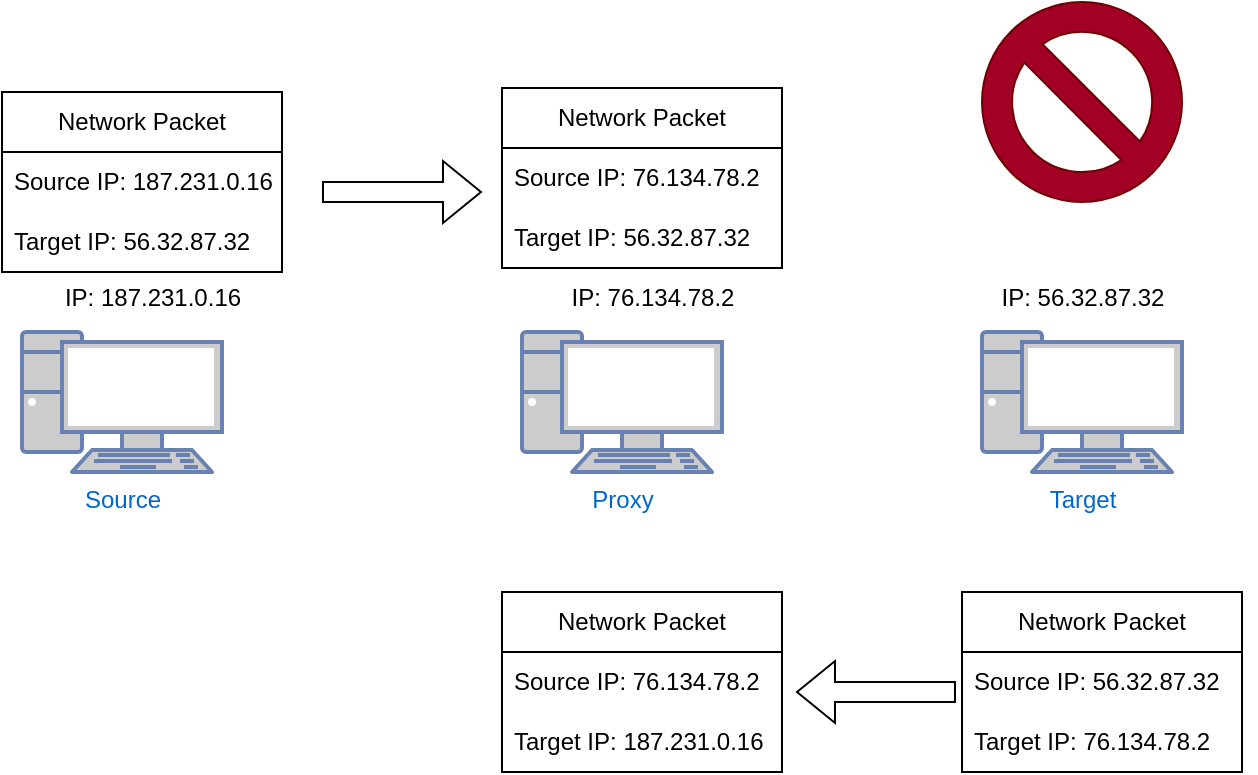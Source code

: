 <mxfile version="21.3.8" type="github">
  <diagram name="Page-1" id="xNQrs4AN0A6pdfSjdqxx">
    <mxGraphModel dx="954" dy="647" grid="1" gridSize="10" guides="1" tooltips="1" connect="1" arrows="1" fold="1" page="1" pageScale="1" pageWidth="827" pageHeight="1169" math="0" shadow="0">
      <root>
        <mxCell id="0" />
        <mxCell id="1" parent="0" />
        <mxCell id="vSCK53LNAAO1AoW5bPbM-1" value="Source" style="fontColor=#0066CC;verticalAlign=top;verticalLabelPosition=bottom;labelPosition=center;align=center;html=1;outlineConnect=0;fillColor=#CCCCCC;strokeColor=#6881B3;gradientColor=none;gradientDirection=north;strokeWidth=2;shape=mxgraph.networks.pc;" vertex="1" parent="1">
          <mxGeometry x="80" y="650" width="100" height="70" as="geometry" />
        </mxCell>
        <mxCell id="vSCK53LNAAO1AoW5bPbM-2" value="Proxy" style="fontColor=#0066CC;verticalAlign=top;verticalLabelPosition=bottom;labelPosition=center;align=center;html=1;outlineConnect=0;fillColor=#CCCCCC;strokeColor=#6881B3;gradientColor=none;gradientDirection=north;strokeWidth=2;shape=mxgraph.networks.pc;" vertex="1" parent="1">
          <mxGeometry x="330" y="650" width="100" height="70" as="geometry" />
        </mxCell>
        <mxCell id="vSCK53LNAAO1AoW5bPbM-3" value="Target" style="fontColor=#0066CC;verticalAlign=top;verticalLabelPosition=bottom;labelPosition=center;align=center;html=1;outlineConnect=0;fillColor=#CCCCCC;strokeColor=#6881B3;gradientColor=none;gradientDirection=north;strokeWidth=2;shape=mxgraph.networks.pc;" vertex="1" parent="1">
          <mxGeometry x="560" y="650" width="100" height="70" as="geometry" />
        </mxCell>
        <mxCell id="vSCK53LNAAO1AoW5bPbM-6" value="IP: 187.231.0.16" style="text;html=1;align=center;verticalAlign=middle;resizable=0;points=[];autosize=1;strokeColor=none;fillColor=none;" vertex="1" parent="1">
          <mxGeometry x="90" y="618" width="110" height="30" as="geometry" />
        </mxCell>
        <mxCell id="vSCK53LNAAO1AoW5bPbM-7" value="IP: 76.134.78.2" style="text;html=1;align=center;verticalAlign=middle;resizable=0;points=[];autosize=1;strokeColor=none;fillColor=none;" vertex="1" parent="1">
          <mxGeometry x="345" y="618" width="100" height="30" as="geometry" />
        </mxCell>
        <mxCell id="vSCK53LNAAO1AoW5bPbM-8" value="IP: 56.32.87.32" style="text;html=1;align=center;verticalAlign=middle;resizable=0;points=[];autosize=1;strokeColor=none;fillColor=none;" vertex="1" parent="1">
          <mxGeometry x="560" y="618" width="100" height="30" as="geometry" />
        </mxCell>
        <mxCell id="vSCK53LNAAO1AoW5bPbM-9" value="Network Packet" style="swimlane;fontStyle=0;childLayout=stackLayout;horizontal=1;startSize=30;horizontalStack=0;resizeParent=1;resizeParentMax=0;resizeLast=0;collapsible=1;marginBottom=0;whiteSpace=wrap;html=1;" vertex="1" parent="1">
          <mxGeometry x="70" y="530" width="140" height="90" as="geometry" />
        </mxCell>
        <mxCell id="vSCK53LNAAO1AoW5bPbM-10" value="Source IP: 187.231.0.16" style="text;strokeColor=none;fillColor=none;align=left;verticalAlign=middle;spacingLeft=4;spacingRight=4;overflow=hidden;points=[[0,0.5],[1,0.5]];portConstraint=eastwest;rotatable=0;whiteSpace=wrap;html=1;" vertex="1" parent="vSCK53LNAAO1AoW5bPbM-9">
          <mxGeometry y="30" width="140" height="30" as="geometry" />
        </mxCell>
        <mxCell id="vSCK53LNAAO1AoW5bPbM-11" value="Target IP: 56.32.87.32" style="text;strokeColor=none;fillColor=none;align=left;verticalAlign=middle;spacingLeft=4;spacingRight=4;overflow=hidden;points=[[0,0.5],[1,0.5]];portConstraint=eastwest;rotatable=0;whiteSpace=wrap;html=1;" vertex="1" parent="vSCK53LNAAO1AoW5bPbM-9">
          <mxGeometry y="60" width="140" height="30" as="geometry" />
        </mxCell>
        <mxCell id="vSCK53LNAAO1AoW5bPbM-13" value="Network Packet" style="swimlane;fontStyle=0;childLayout=stackLayout;horizontal=1;startSize=30;horizontalStack=0;resizeParent=1;resizeParentMax=0;resizeLast=0;collapsible=1;marginBottom=0;whiteSpace=wrap;html=1;" vertex="1" parent="1">
          <mxGeometry x="320" y="528" width="140" height="90" as="geometry" />
        </mxCell>
        <mxCell id="vSCK53LNAAO1AoW5bPbM-14" value="Source&amp;nbsp;IP: 76.134.78.2" style="text;strokeColor=none;fillColor=none;align=left;verticalAlign=middle;spacingLeft=4;spacingRight=4;overflow=hidden;points=[[0,0.5],[1,0.5]];portConstraint=eastwest;rotatable=0;whiteSpace=wrap;html=1;" vertex="1" parent="vSCK53LNAAO1AoW5bPbM-13">
          <mxGeometry y="30" width="140" height="30" as="geometry" />
        </mxCell>
        <mxCell id="vSCK53LNAAO1AoW5bPbM-15" value="Target IP: 56.32.87.32" style="text;strokeColor=none;fillColor=none;align=left;verticalAlign=middle;spacingLeft=4;spacingRight=4;overflow=hidden;points=[[0,0.5],[1,0.5]];portConstraint=eastwest;rotatable=0;whiteSpace=wrap;html=1;" vertex="1" parent="vSCK53LNAAO1AoW5bPbM-13">
          <mxGeometry y="60" width="140" height="30" as="geometry" />
        </mxCell>
        <mxCell id="vSCK53LNAAO1AoW5bPbM-19" value="Network Packet" style="swimlane;fontStyle=0;childLayout=stackLayout;horizontal=1;startSize=30;horizontalStack=0;resizeParent=1;resizeParentMax=0;resizeLast=0;collapsible=1;marginBottom=0;whiteSpace=wrap;html=1;" vertex="1" parent="1">
          <mxGeometry x="550" y="780" width="140" height="90" as="geometry" />
        </mxCell>
        <mxCell id="vSCK53LNAAO1AoW5bPbM-20" value="Source&amp;nbsp;IP:&amp;nbsp;56.32.87.32" style="text;strokeColor=none;fillColor=none;align=left;verticalAlign=middle;spacingLeft=4;spacingRight=4;overflow=hidden;points=[[0,0.5],[1,0.5]];portConstraint=eastwest;rotatable=0;whiteSpace=wrap;html=1;" vertex="1" parent="vSCK53LNAAO1AoW5bPbM-19">
          <mxGeometry y="30" width="140" height="30" as="geometry" />
        </mxCell>
        <mxCell id="vSCK53LNAAO1AoW5bPbM-21" value="Target IP: 76.134.78.2" style="text;strokeColor=none;fillColor=none;align=left;verticalAlign=middle;spacingLeft=4;spacingRight=4;overflow=hidden;points=[[0,0.5],[1,0.5]];portConstraint=eastwest;rotatable=0;whiteSpace=wrap;html=1;" vertex="1" parent="vSCK53LNAAO1AoW5bPbM-19">
          <mxGeometry y="60" width="140" height="30" as="geometry" />
        </mxCell>
        <mxCell id="vSCK53LNAAO1AoW5bPbM-22" value="Network Packet" style="swimlane;fontStyle=0;childLayout=stackLayout;horizontal=1;startSize=30;horizontalStack=0;resizeParent=1;resizeParentMax=0;resizeLast=0;collapsible=1;marginBottom=0;whiteSpace=wrap;html=1;" vertex="1" parent="1">
          <mxGeometry x="320" y="780" width="140" height="90" as="geometry" />
        </mxCell>
        <mxCell id="vSCK53LNAAO1AoW5bPbM-23" value="Source&amp;nbsp;IP:&amp;nbsp;76.134.78.2" style="text;strokeColor=none;fillColor=none;align=left;verticalAlign=middle;spacingLeft=4;spacingRight=4;overflow=hidden;points=[[0,0.5],[1,0.5]];portConstraint=eastwest;rotatable=0;whiteSpace=wrap;html=1;" vertex="1" parent="vSCK53LNAAO1AoW5bPbM-22">
          <mxGeometry y="30" width="140" height="30" as="geometry" />
        </mxCell>
        <mxCell id="vSCK53LNAAO1AoW5bPbM-24" value="Target IP:&amp;nbsp;187.231.0.16" style="text;strokeColor=none;fillColor=none;align=left;verticalAlign=middle;spacingLeft=4;spacingRight=4;overflow=hidden;points=[[0,0.5],[1,0.5]];portConstraint=eastwest;rotatable=0;whiteSpace=wrap;html=1;" vertex="1" parent="vSCK53LNAAO1AoW5bPbM-22">
          <mxGeometry y="60" width="140" height="30" as="geometry" />
        </mxCell>
        <mxCell id="vSCK53LNAAO1AoW5bPbM-26" value="" style="shape=flexArrow;endArrow=classic;html=1;rounded=0;" edge="1" parent="1">
          <mxGeometry width="50" height="50" relative="1" as="geometry">
            <mxPoint x="230" y="580" as="sourcePoint" />
            <mxPoint x="310" y="580" as="targetPoint" />
          </mxGeometry>
        </mxCell>
        <mxCell id="vSCK53LNAAO1AoW5bPbM-27" value="" style="shape=flexArrow;endArrow=classic;html=1;rounded=0;" edge="1" parent="1">
          <mxGeometry width="50" height="50" relative="1" as="geometry">
            <mxPoint x="547" y="830" as="sourcePoint" />
            <mxPoint x="467" y="830" as="targetPoint" />
          </mxGeometry>
        </mxCell>
        <mxCell id="vSCK53LNAAO1AoW5bPbM-29" value="Restrict traffic from 187.231.0.16" style="verticalLabelPosition=bottom;verticalAlign=top;html=1;shape=mxgraph.basic.no_symbol;fillColor=#a20025;fontColor=#ffffff;strokeColor=#6F0000;" vertex="1" parent="1">
          <mxGeometry x="560" y="485" width="100" height="100" as="geometry" />
        </mxCell>
      </root>
    </mxGraphModel>
  </diagram>
</mxfile>
